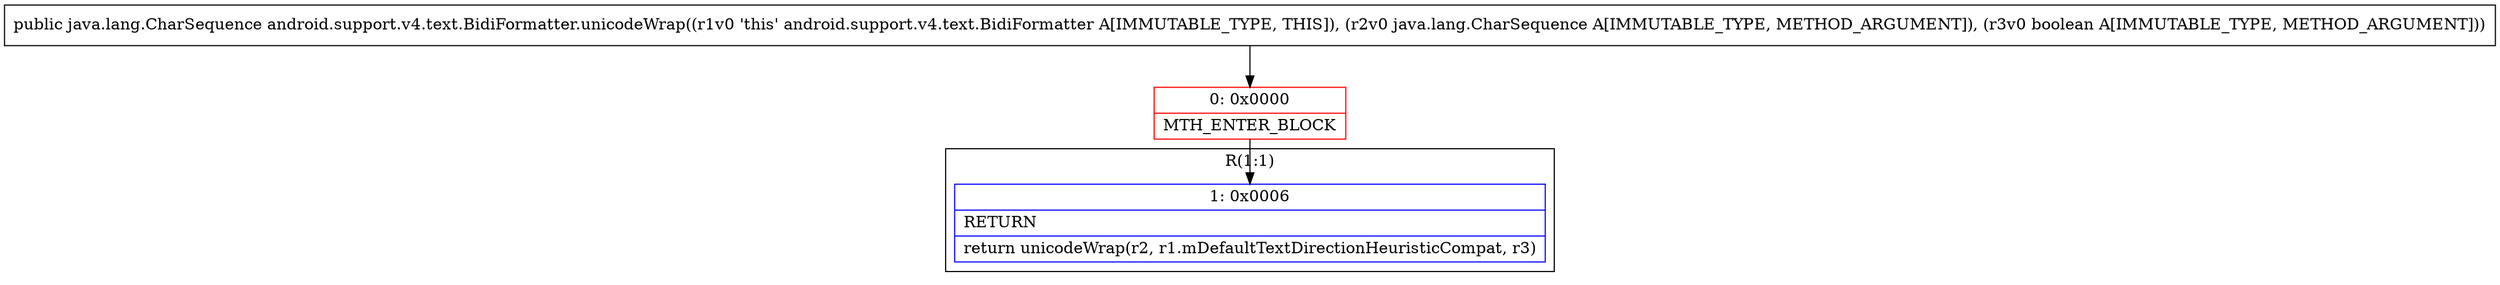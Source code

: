 digraph "CFG forandroid.support.v4.text.BidiFormatter.unicodeWrap(Ljava\/lang\/CharSequence;Z)Ljava\/lang\/CharSequence;" {
subgraph cluster_Region_2003081244 {
label = "R(1:1)";
node [shape=record,color=blue];
Node_1 [shape=record,label="{1\:\ 0x0006|RETURN\l|return unicodeWrap(r2, r1.mDefaultTextDirectionHeuristicCompat, r3)\l}"];
}
Node_0 [shape=record,color=red,label="{0\:\ 0x0000|MTH_ENTER_BLOCK\l}"];
MethodNode[shape=record,label="{public java.lang.CharSequence android.support.v4.text.BidiFormatter.unicodeWrap((r1v0 'this' android.support.v4.text.BidiFormatter A[IMMUTABLE_TYPE, THIS]), (r2v0 java.lang.CharSequence A[IMMUTABLE_TYPE, METHOD_ARGUMENT]), (r3v0 boolean A[IMMUTABLE_TYPE, METHOD_ARGUMENT])) }"];
MethodNode -> Node_0;
Node_0 -> Node_1;
}

